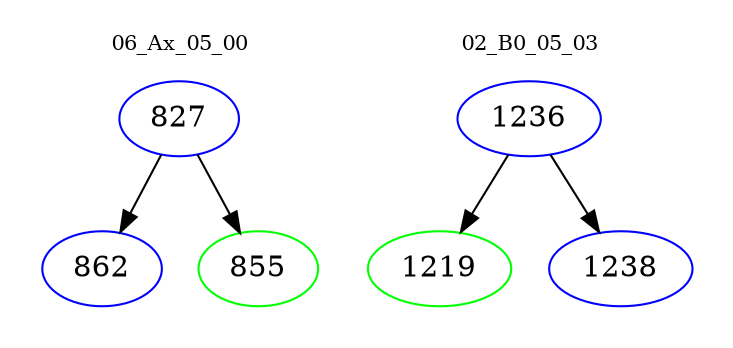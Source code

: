 digraph{
subgraph cluster_0 {
color = white
label = "06_Ax_05_00";
fontsize=10;
T0_827 [label="827", color="blue"]
T0_827 -> T0_862 [color="black"]
T0_862 [label="862", color="blue"]
T0_827 -> T0_855 [color="black"]
T0_855 [label="855", color="green"]
}
subgraph cluster_1 {
color = white
label = "02_B0_05_03";
fontsize=10;
T1_1236 [label="1236", color="blue"]
T1_1236 -> T1_1219 [color="black"]
T1_1219 [label="1219", color="green"]
T1_1236 -> T1_1238 [color="black"]
T1_1238 [label="1238", color="blue"]
}
}
